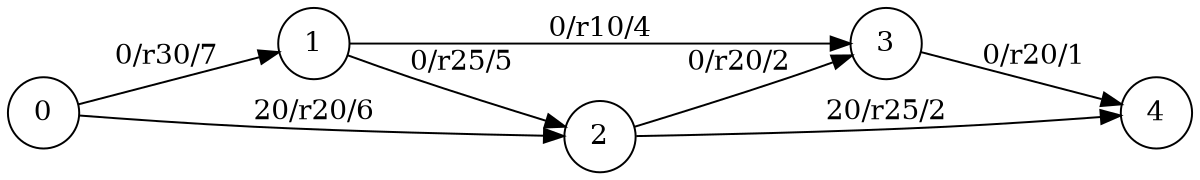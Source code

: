 digraph finite_state_machine {
  	rankdir=LR;
 	size="8,5";
  	node [shape = circle];
  	  	3 -> 4 [ label = "0/r20/1" ];
  	  	1 -> 2 [ label = "0/r25/5" ];
  	  	1 -> 3 [ label = "0/r10/4" ];
  	  	0 -> 1 [ label = "0/r30/7" ];
  	  	0 -> 2 [ label = "20/r20/6" ];
  	  	2 -> 3 [ label = "0/r20/2" ];
  	  	2 -> 4 [ label = "20/r25/2" ];
}